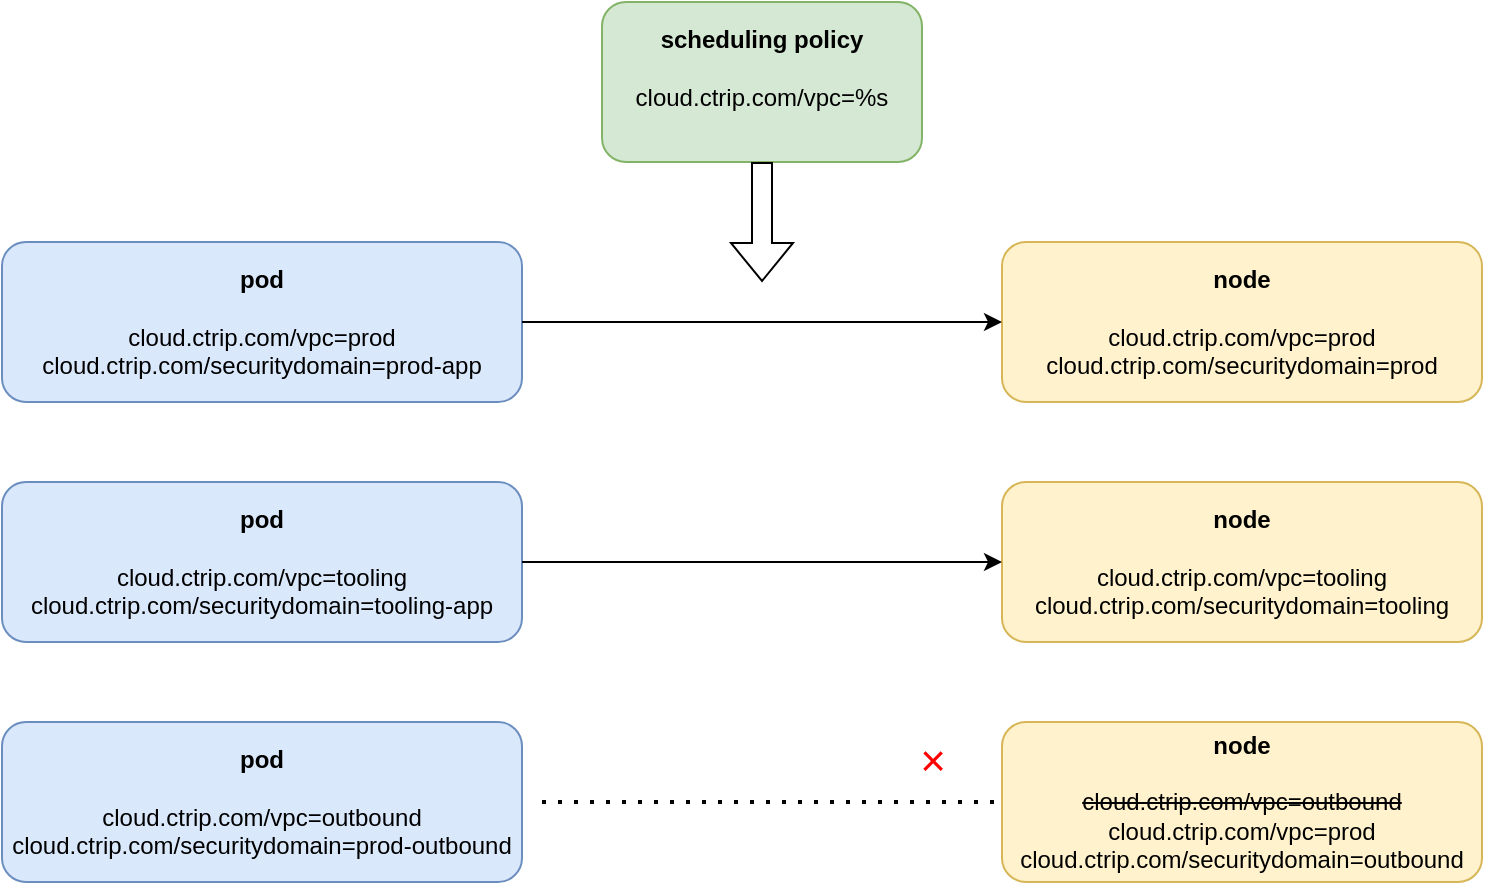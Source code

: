 <mxfile version="24.4.9" type="github" pages="2">
  <diagram name="Page-1" id="uoZR4GT27L_US-wSKYmC">
    <mxGraphModel dx="1060" dy="621" grid="1" gridSize="10" guides="1" tooltips="1" connect="1" arrows="1" fold="1" page="1" pageScale="1" pageWidth="850" pageHeight="1100" math="0" shadow="0">
      <root>
        <mxCell id="0" />
        <mxCell id="1" parent="0" />
        <mxCell id="QvjEz7vurlaQxVK8F5nL-1" value="&lt;b&gt;pod&lt;/b&gt;&lt;div&gt;&lt;br&gt;&lt;/div&gt;&lt;div&gt;cloud.ctrip.com/vpc=prod&lt;/div&gt;&lt;div&gt;cloud.ctrip.com/securitydomain=prod-app&lt;/div&gt;" style="rounded=1;whiteSpace=wrap;html=1;fillColor=#dae8fc;strokeColor=#6c8ebf;" vertex="1" parent="1">
          <mxGeometry x="60" y="240" width="260" height="80" as="geometry" />
        </mxCell>
        <mxCell id="QvjEz7vurlaQxVK8F5nL-5" value="&lt;b&gt;scheduling policy&lt;/b&gt;&lt;div&gt;&lt;br&gt;&lt;/div&gt;&lt;div&gt;cloud.ctrip.com/vpc=%s&lt;br&gt;&lt;div&gt;&lt;br&gt;&lt;/div&gt;&lt;/div&gt;" style="rounded=1;whiteSpace=wrap;html=1;fillColor=#d5e8d4;strokeColor=#82b366;" vertex="1" parent="1">
          <mxGeometry x="360" y="120" width="160" height="80" as="geometry" />
        </mxCell>
        <mxCell id="QvjEz7vurlaQxVK8F5nL-6" value="&lt;b&gt;node&lt;/b&gt;&lt;div&gt;&lt;br&gt;&lt;/div&gt;&lt;div&gt;cloud.ctrip.com/vpc=prod&lt;/div&gt;&lt;div&gt;cloud.ctrip.com/securitydomain=prod&lt;/div&gt;" style="rounded=1;whiteSpace=wrap;html=1;fillColor=#fff2cc;strokeColor=#d6b656;" vertex="1" parent="1">
          <mxGeometry x="560" y="240" width="240" height="80" as="geometry" />
        </mxCell>
        <mxCell id="QvjEz7vurlaQxVK8F5nL-7" value="&lt;b&gt;node&lt;/b&gt;&lt;div&gt;&lt;br&gt;&lt;/div&gt;&lt;div&gt;cloud.ctrip.com/vpc=tooling&lt;/div&gt;&lt;div&gt;cloud.ctrip.com/securitydomain=tooling&lt;/div&gt;" style="rounded=1;whiteSpace=wrap;html=1;fillColor=#fff2cc;strokeColor=#d6b656;" vertex="1" parent="1">
          <mxGeometry x="560" y="360" width="240" height="80" as="geometry" />
        </mxCell>
        <mxCell id="QvjEz7vurlaQxVK8F5nL-8" value="&lt;b&gt;node&lt;/b&gt;&lt;div&gt;&lt;br&gt;&lt;/div&gt;&lt;div&gt;&lt;strike&gt;cloud.ctrip.com/vpc=outbound&lt;/strike&gt;&lt;/div&gt;&lt;div&gt;cloud.ctrip.com/vpc=prod&lt;/div&gt;&lt;div&gt;cloud.ctrip.com/securitydomain=outbound&lt;/div&gt;" style="rounded=1;whiteSpace=wrap;html=1;fillColor=#fff2cc;strokeColor=#d6b656;" vertex="1" parent="1">
          <mxGeometry x="560" y="480" width="240" height="80" as="geometry" />
        </mxCell>
        <mxCell id="QvjEz7vurlaQxVK8F5nL-10" value="" style="shape=flexArrow;endArrow=classic;html=1;rounded=0;" edge="1" parent="1">
          <mxGeometry width="50" height="50" relative="1" as="geometry">
            <mxPoint x="440" y="200" as="sourcePoint" />
            <mxPoint x="440" y="260" as="targetPoint" />
          </mxGeometry>
        </mxCell>
        <mxCell id="QvjEz7vurlaQxVK8F5nL-14" value="" style="endArrow=none;dashed=1;html=1;dashPattern=1 3;strokeWidth=2;rounded=0;entryX=0;entryY=0.5;entryDx=0;entryDy=0;" edge="1" parent="1" target="QvjEz7vurlaQxVK8F5nL-8">
          <mxGeometry width="50" height="50" relative="1" as="geometry">
            <mxPoint x="330" y="520" as="sourcePoint" />
            <mxPoint x="310" y="360" as="targetPoint" />
          </mxGeometry>
        </mxCell>
        <mxCell id="QvjEz7vurlaQxVK8F5nL-15" value="×" style="edgeLabel;html=1;align=center;verticalAlign=middle;resizable=0;points=[];fontSize=22;labelBackgroundColor=none;fontColor=#FF0000;" vertex="1" connectable="0" parent="QvjEz7vurlaQxVK8F5nL-14">
          <mxGeometry x="0.014" y="-6" relative="1" as="geometry">
            <mxPoint x="78" y="-26" as="offset" />
          </mxGeometry>
        </mxCell>
        <mxCell id="7G442wRDvXJyJ15s1BrO-1" value="&lt;b&gt;pod&lt;/b&gt;&lt;div&gt;&lt;br&gt;&lt;/div&gt;&lt;div&gt;cloud.ctrip.com/vpc=tooling&lt;/div&gt;&lt;div&gt;cloud.ctrip.com/securitydomain=tooling-app&lt;/div&gt;" style="rounded=1;whiteSpace=wrap;html=1;fillColor=#dae8fc;strokeColor=#6c8ebf;" vertex="1" parent="1">
          <mxGeometry x="60" y="360" width="260" height="80" as="geometry" />
        </mxCell>
        <mxCell id="7G442wRDvXJyJ15s1BrO-2" value="&lt;b&gt;pod&lt;/b&gt;&lt;div&gt;&lt;br&gt;&lt;/div&gt;&lt;div&gt;cloud.ctrip.com/vpc=outbound&lt;/div&gt;&lt;div&gt;cloud.ctrip.com/securitydomain=prod-outbound&lt;/div&gt;" style="rounded=1;whiteSpace=wrap;html=1;fillColor=#dae8fc;strokeColor=#6c8ebf;" vertex="1" parent="1">
          <mxGeometry x="60" y="480" width="260" height="80" as="geometry" />
        </mxCell>
        <mxCell id="7G442wRDvXJyJ15s1BrO-3" value="" style="endArrow=classic;html=1;rounded=0;exitX=1;exitY=0.5;exitDx=0;exitDy=0;entryX=0;entryY=0.5;entryDx=0;entryDy=0;" edge="1" parent="1" source="QvjEz7vurlaQxVK8F5nL-1" target="QvjEz7vurlaQxVK8F5nL-6">
          <mxGeometry width="50" height="50" relative="1" as="geometry">
            <mxPoint x="380" y="360" as="sourcePoint" />
            <mxPoint x="430" y="310" as="targetPoint" />
          </mxGeometry>
        </mxCell>
        <mxCell id="7G442wRDvXJyJ15s1BrO-4" value="" style="endArrow=classic;html=1;rounded=0;exitX=1;exitY=0.5;exitDx=0;exitDy=0;entryX=0;entryY=0.5;entryDx=0;entryDy=0;" edge="1" parent="1" source="7G442wRDvXJyJ15s1BrO-1" target="QvjEz7vurlaQxVK8F5nL-7">
          <mxGeometry width="50" height="50" relative="1" as="geometry">
            <mxPoint x="380" y="360" as="sourcePoint" />
            <mxPoint x="430" y="310" as="targetPoint" />
          </mxGeometry>
        </mxCell>
      </root>
    </mxGraphModel>
  </diagram>
  <diagram id="jq-sUN2ntlFeBMdDaN6e" name="Page-2">
    <mxGraphModel dx="1434" dy="795" grid="1" gridSize="10" guides="1" tooltips="1" connect="1" arrows="1" fold="1" page="1" pageScale="1" pageWidth="850" pageHeight="1100" math="0" shadow="0">
      <root>
        <mxCell id="0" />
        <mxCell id="1" parent="0" />
        <mxCell id="mYgKbziQqoLBE21hMvxj-9" value="" style="rounded=0;whiteSpace=wrap;html=1;fillColor=none;" vertex="1" parent="1">
          <mxGeometry x="40" y="80" width="840" height="1120" as="geometry" />
        </mxCell>
        <mxCell id="mYgKbziQqoLBE21hMvxj-5" value="&lt;div&gt;&lt;b&gt;pod&lt;/b&gt;&lt;br&gt;&lt;br&gt;&lt;/div&gt;&lt;div&gt;prod-outbound&lt;/div&gt;" style="ellipse;whiteSpace=wrap;html=1;aspect=fixed;fillColor=#dae8fc;strokeColor=#6c8ebf;" vertex="1" parent="1">
          <mxGeometry x="520" y="120" width="120" height="120" as="geometry" />
        </mxCell>
        <mxCell id="mYgKbziQqoLBE21hMvxj-6" value="&lt;div&gt;&lt;b&gt;pod&lt;/b&gt;&lt;/div&gt;&lt;div&gt;&lt;br&gt;&lt;/div&gt;&lt;div&gt;prod-app&lt;/div&gt;" style="ellipse;whiteSpace=wrap;html=1;aspect=fixed;fillColor=#dae8fc;strokeColor=#6c8ebf;" vertex="1" parent="1">
          <mxGeometry x="120" y="120" width="120" height="120" as="geometry" />
        </mxCell>
        <mxCell id="mYgKbziQqoLBE21hMvxj-7" value="&lt;div&gt;&lt;b&gt;pod&lt;/b&gt;&lt;/div&gt;&lt;div&gt;&lt;br&gt;&lt;/div&gt;&lt;div&gt;tooling-app&lt;/div&gt;" style="ellipse;whiteSpace=wrap;html=1;aspect=fixed;fillColor=#dae8fc;strokeColor=#6c8ebf;" vertex="1" parent="1">
          <mxGeometry x="320" y="120" width="120" height="120" as="geometry" />
        </mxCell>
        <mxCell id="mYgKbziQqoLBE21hMvxj-10" value="&lt;b&gt;scb &amp;amp;&amp;amp; psc&lt;/b&gt;&lt;div&gt;&lt;b&gt;&lt;br&gt;&lt;/b&gt;&lt;div&gt;for prod-app pod&lt;/div&gt;&lt;/div&gt;" style="shape=note;whiteSpace=wrap;html=1;backgroundOutline=1;darkOpacity=0.05;fillColor=#f5f5f5;strokeColor=#666666;fontColor=#333333;" vertex="1" parent="1">
          <mxGeometry x="120" y="300" width="120" height="120" as="geometry" />
        </mxCell>
        <mxCell id="mYgKbziQqoLBE21hMvxj-12" value="&lt;b&gt;scb &amp;amp;&amp;amp; psc&lt;/b&gt;&lt;div&gt;&lt;b&gt;&lt;br&gt;&lt;/b&gt;&lt;div&gt;for tooling-app pod&lt;/div&gt;&lt;/div&gt;" style="shape=note;whiteSpace=wrap;html=1;backgroundOutline=1;darkOpacity=0.05;fillColor=#f9f7ed;strokeColor=#36393d;" vertex="1" parent="1">
          <mxGeometry x="320" y="300" width="120" height="120" as="geometry" />
        </mxCell>
        <mxCell id="mYgKbziQqoLBE21hMvxj-13" value="&lt;b&gt;scb &amp;amp;&amp;amp; psc&lt;/b&gt;&lt;div&gt;&lt;b&gt;&lt;br&gt;&lt;/b&gt;&lt;div&gt;for prod-outbound pod&lt;/div&gt;&lt;/div&gt;" style="shape=note;whiteSpace=wrap;html=1;backgroundOutline=1;darkOpacity=0.05;fillColor=#f9f7ed;strokeColor=#36393d;" vertex="1" parent="1">
          <mxGeometry x="520" y="300" width="120" height="120" as="geometry" />
        </mxCell>
        <mxCell id="mYgKbziQqoLBE21hMvxj-14" value="other &lt;b&gt;scb &amp;amp;&amp;amp; psc&lt;/b&gt;&lt;div&gt;&lt;div&gt;without vpc/securitydomain&amp;nbsp;&lt;/div&gt;&lt;div&gt;scheduling rules&lt;/div&gt;&lt;/div&gt;" style="shape=note;whiteSpace=wrap;html=1;backgroundOutline=1;darkOpacity=0.05;fillColor=#f9f7ed;strokeColor=#36393d;" vertex="1" parent="1">
          <mxGeometry x="720" y="300" width="120" height="120" as="geometry" />
        </mxCell>
        <mxCell id="mYgKbziQqoLBE21hMvxj-15" value="&lt;div&gt;&lt;b&gt;Node&lt;/b&gt;&lt;/div&gt;&lt;div&gt;&lt;br&gt;&lt;/div&gt;&lt;div&gt;prod &amp;amp;&amp;amp; prod-app&lt;/div&gt;&lt;div&gt;&lt;br&gt;&lt;/div&gt;" style="rounded=1;whiteSpace=wrap;html=1;fillColor=#1ba1e2;fontColor=#ffffff;strokeColor=#006EAF;" vertex="1" parent="1">
          <mxGeometry x="115" y="480" width="130" height="80" as="geometry" />
        </mxCell>
        <mxCell id="mYgKbziQqoLBE21hMvxj-16" value="&lt;div&gt;&lt;b&gt;Node&lt;/b&gt;&lt;/div&gt;&lt;div&gt;&lt;br&gt;&lt;/div&gt;&lt;div&gt;tooling &amp;amp;&amp;amp; tooling-app&lt;/div&gt;&lt;div&gt;&lt;br&gt;&lt;/div&gt;" style="rounded=1;whiteSpace=wrap;html=1;fillColor=#1ba1e2;fontColor=#ffffff;strokeColor=#006EAF;" vertex="1" parent="1">
          <mxGeometry x="320" y="480" width="120" height="80" as="geometry" />
        </mxCell>
        <mxCell id="mYgKbziQqoLBE21hMvxj-17" value="&lt;span style=&quot;color: rgb(51, 51, 51); font-family: -apple-system, Arial, Helvetica, sans-serif; font-size: 20px; text-align: start; background-color: rgb(255, 255, 255);&quot;&gt;Transition State&lt;/span&gt;" style="text;html=1;align=center;verticalAlign=middle;whiteSpace=wrap;rounded=0;" vertex="1" parent="1">
          <mxGeometry x="40" y="80" width="170" height="40" as="geometry" />
        </mxCell>
        <mxCell id="mYgKbziQqoLBE21hMvxj-18" value="&lt;div&gt;&lt;b&gt;Node&lt;/b&gt;&lt;/div&gt;&lt;div&gt;&lt;span style=&quot;background-color: initial;&quot;&gt;&lt;br&gt;&lt;/span&gt;&lt;/div&gt;&lt;div&gt;outbound &amp;amp;&amp;amp; prod-outbound&lt;/div&gt;" style="rounded=1;whiteSpace=wrap;html=1;fillColor=#1ba1e2;fontColor=#ffffff;strokeColor=#006EAF;" vertex="1" parent="1">
          <mxGeometry x="520" y="480" width="120" height="80" as="geometry" />
        </mxCell>
        <mxCell id="mYgKbziQqoLBE21hMvxj-19" value="" style="endArrow=classic;html=1;rounded=0;exitX=0.5;exitY=1;exitDx=0;exitDy=0;" edge="1" parent="1" source="mYgKbziQqoLBE21hMvxj-6" target="mYgKbziQqoLBE21hMvxj-10">
          <mxGeometry width="50" height="50" relative="1" as="geometry">
            <mxPoint x="390" y="410" as="sourcePoint" />
            <mxPoint x="440" y="360" as="targetPoint" />
          </mxGeometry>
        </mxCell>
        <mxCell id="mYgKbziQqoLBE21hMvxj-20" value="" style="endArrow=classic;html=1;rounded=0;exitX=0.5;exitY=1;exitDx=0;exitDy=0;exitPerimeter=0;" edge="1" parent="1" source="mYgKbziQqoLBE21hMvxj-10" target="mYgKbziQqoLBE21hMvxj-15">
          <mxGeometry width="50" height="50" relative="1" as="geometry">
            <mxPoint x="390" y="410" as="sourcePoint" />
            <mxPoint x="440" y="360" as="targetPoint" />
          </mxGeometry>
        </mxCell>
        <mxCell id="mYgKbziQqoLBE21hMvxj-21" value="" style="endArrow=classic;html=1;rounded=0;exitX=0.5;exitY=1;exitDx=0;exitDy=0;exitPerimeter=0;entryX=0.5;entryY=0;entryDx=0;entryDy=0;" edge="1" parent="1" source="mYgKbziQqoLBE21hMvxj-14" target="mYgKbziQqoLBE21hMvxj-15">
          <mxGeometry width="50" height="50" relative="1" as="geometry">
            <mxPoint x="390" y="410" as="sourcePoint" />
            <mxPoint x="440" y="360" as="targetPoint" />
          </mxGeometry>
        </mxCell>
        <mxCell id="mYgKbziQqoLBE21hMvxj-22" value="" style="endArrow=classic;html=1;rounded=0;exitX=0.5;exitY=1;exitDx=0;exitDy=0;exitPerimeter=0;entryX=0.5;entryY=0;entryDx=0;entryDy=0;" edge="1" parent="1" source="mYgKbziQqoLBE21hMvxj-12" target="mYgKbziQqoLBE21hMvxj-16">
          <mxGeometry width="50" height="50" relative="1" as="geometry">
            <mxPoint x="390" y="410" as="sourcePoint" />
            <mxPoint x="440" y="360" as="targetPoint" />
          </mxGeometry>
        </mxCell>
        <mxCell id="mYgKbziQqoLBE21hMvxj-23" value="" style="endArrow=classic;html=1;rounded=0;exitX=0.5;exitY=1;exitDx=0;exitDy=0;exitPerimeter=0;entryX=0.5;entryY=0;entryDx=0;entryDy=0;" edge="1" parent="1" source="mYgKbziQqoLBE21hMvxj-14" target="mYgKbziQqoLBE21hMvxj-16">
          <mxGeometry width="50" height="50" relative="1" as="geometry">
            <mxPoint x="390" y="410" as="sourcePoint" />
            <mxPoint x="440" y="360" as="targetPoint" />
          </mxGeometry>
        </mxCell>
        <mxCell id="mYgKbziQqoLBE21hMvxj-24" value="" style="endArrow=classic;html=1;rounded=0;exitX=0.5;exitY=1;exitDx=0;exitDy=0;exitPerimeter=0;entryX=0.5;entryY=0;entryDx=0;entryDy=0;" edge="1" parent="1" source="mYgKbziQqoLBE21hMvxj-13" target="mYgKbziQqoLBE21hMvxj-18">
          <mxGeometry width="50" height="50" relative="1" as="geometry">
            <mxPoint x="390" y="410" as="sourcePoint" />
            <mxPoint x="440" y="360" as="targetPoint" />
          </mxGeometry>
        </mxCell>
        <mxCell id="mYgKbziQqoLBE21hMvxj-25" value="" style="endArrow=classic;html=1;rounded=0;exitX=0.5;exitY=1;exitDx=0;exitDy=0;exitPerimeter=0;entryX=0.5;entryY=0;entryDx=0;entryDy=0;" edge="1" parent="1" source="mYgKbziQqoLBE21hMvxj-14" target="mYgKbziQqoLBE21hMvxj-18">
          <mxGeometry width="50" height="50" relative="1" as="geometry">
            <mxPoint x="350" y="440" as="sourcePoint" />
            <mxPoint x="400" y="390" as="targetPoint" />
          </mxGeometry>
        </mxCell>
        <mxCell id="mYgKbziQqoLBE21hMvxj-28" value="&lt;span style=&quot;color: rgb(51, 51, 51); font-family: -apple-system, Arial, Helvetica, sans-serif; font-size: 20px; text-align: start; background-color: rgb(255, 255, 255);&quot;&gt;Final State&lt;/span&gt;" style="text;html=1;align=center;verticalAlign=middle;whiteSpace=wrap;rounded=0;" vertex="1" parent="1">
          <mxGeometry x="40" y="640" width="130" height="40" as="geometry" />
        </mxCell>
        <mxCell id="mYgKbziQqoLBE21hMvxj-29" value="&lt;div&gt;&lt;b&gt;pod&lt;/b&gt;&lt;br&gt;&lt;br&gt;&lt;/div&gt;&lt;div&gt;prod-outbound&lt;/div&gt;" style="ellipse;whiteSpace=wrap;html=1;aspect=fixed;fillColor=#dae8fc;strokeColor=#6c8ebf;" vertex="1" parent="1">
          <mxGeometry x="520" y="720" width="120" height="120" as="geometry" />
        </mxCell>
        <mxCell id="mYgKbziQqoLBE21hMvxj-30" value="&lt;div&gt;&lt;b&gt;pod&lt;/b&gt;&lt;/div&gt;&lt;div&gt;&lt;br&gt;&lt;/div&gt;&lt;div&gt;prod-app&lt;/div&gt;" style="ellipse;whiteSpace=wrap;html=1;aspect=fixed;fillColor=#dae8fc;strokeColor=#6c8ebf;" vertex="1" parent="1">
          <mxGeometry x="120" y="720" width="120" height="120" as="geometry" />
        </mxCell>
        <mxCell id="mYgKbziQqoLBE21hMvxj-31" value="&lt;div&gt;&lt;b&gt;pod&lt;/b&gt;&lt;/div&gt;&lt;div&gt;&lt;br&gt;&lt;/div&gt;&lt;div&gt;tooling-app&lt;/div&gt;" style="ellipse;whiteSpace=wrap;html=1;aspect=fixed;fillColor=#dae8fc;strokeColor=#6c8ebf;" vertex="1" parent="1">
          <mxGeometry x="320" y="720" width="120" height="120" as="geometry" />
        </mxCell>
        <mxCell id="mYgKbziQqoLBE21hMvxj-33" value="&lt;b&gt;scb &amp;amp;&amp;amp; psc&lt;/b&gt;&lt;div&gt;&lt;b&gt;&lt;br&gt;&lt;/b&gt;&lt;div&gt;securitydomain related&lt;/div&gt;&lt;/div&gt;" style="shape=note;whiteSpace=wrap;html=1;backgroundOutline=1;darkOpacity=0.05;fillColor=#f9f7ed;strokeColor=#36393d;" vertex="1" parent="1">
          <mxGeometry x="320" y="900" width="120" height="120" as="geometry" />
        </mxCell>
        <mxCell id="mYgKbziQqoLBE21hMvxj-35" value="other &lt;b&gt;scb &amp;amp;&amp;amp; psc&lt;/b&gt;&lt;div&gt;&lt;div&gt;without vpc/securitydomain&amp;nbsp;&lt;/div&gt;&lt;div&gt;scheduling rules&lt;/div&gt;&lt;/div&gt;" style="shape=note;whiteSpace=wrap;html=1;backgroundOutline=1;darkOpacity=0.05;fillColor=#f9f7ed;strokeColor=#36393d;" vertex="1" parent="1">
          <mxGeometry x="720" y="900" width="120" height="120" as="geometry" />
        </mxCell>
        <mxCell id="mYgKbziQqoLBE21hMvxj-36" value="&lt;div&gt;&lt;b&gt;Node&lt;/b&gt;&lt;/div&gt;&lt;div&gt;&lt;br&gt;&lt;/div&gt;&lt;div&gt;prod-app&lt;/div&gt;&lt;div&gt;&lt;br&gt;&lt;/div&gt;" style="rounded=1;whiteSpace=wrap;html=1;fillColor=#1ba1e2;fontColor=#ffffff;strokeColor=#006EAF;" vertex="1" parent="1">
          <mxGeometry x="115" y="1080" width="130" height="80" as="geometry" />
        </mxCell>
        <mxCell id="mYgKbziQqoLBE21hMvxj-37" value="&lt;div&gt;&lt;b&gt;Node&lt;/b&gt;&lt;/div&gt;&lt;div&gt;&lt;br&gt;&lt;/div&gt;&lt;div&gt;tooling-app&lt;/div&gt;&lt;div&gt;&lt;br&gt;&lt;/div&gt;" style="rounded=1;whiteSpace=wrap;html=1;fillColor=#1ba1e2;fontColor=#ffffff;strokeColor=#006EAF;" vertex="1" parent="1">
          <mxGeometry x="320" y="1080" width="120" height="80" as="geometry" />
        </mxCell>
        <mxCell id="mYgKbziQqoLBE21hMvxj-38" value="&lt;div&gt;&lt;b&gt;Node&lt;/b&gt;&lt;/div&gt;&lt;div&gt;&lt;span style=&quot;background-color: initial;&quot;&gt;&lt;br&gt;&lt;/span&gt;&lt;/div&gt;&lt;div&gt;prod-outbound&lt;/div&gt;" style="rounded=1;whiteSpace=wrap;html=1;fillColor=#1ba1e2;fontColor=#ffffff;strokeColor=#006EAF;" vertex="1" parent="1">
          <mxGeometry x="520" y="1080" width="120" height="80" as="geometry" />
        </mxCell>
        <mxCell id="mYgKbziQqoLBE21hMvxj-39" value="" style="endArrow=classic;html=1;rounded=0;exitX=0.5;exitY=1;exitDx=0;exitDy=0;" edge="1" parent="1" source="mYgKbziQqoLBE21hMvxj-7" target="mYgKbziQqoLBE21hMvxj-12">
          <mxGeometry width="50" height="50" relative="1" as="geometry">
            <mxPoint x="460" y="460" as="sourcePoint" />
            <mxPoint x="510" y="410" as="targetPoint" />
          </mxGeometry>
        </mxCell>
        <mxCell id="mYgKbziQqoLBE21hMvxj-40" value="" style="endArrow=classic;html=1;rounded=0;exitX=0.5;exitY=1;exitDx=0;exitDy=0;entryX=0.5;entryY=0;entryDx=0;entryDy=0;entryPerimeter=0;" edge="1" parent="1" source="mYgKbziQqoLBE21hMvxj-5" target="mYgKbziQqoLBE21hMvxj-13">
          <mxGeometry width="50" height="50" relative="1" as="geometry">
            <mxPoint x="460" y="460" as="sourcePoint" />
            <mxPoint x="510" y="410" as="targetPoint" />
          </mxGeometry>
        </mxCell>
        <mxCell id="mYgKbziQqoLBE21hMvxj-41" value="" style="endArrow=none;html=1;rounded=0;exitX=0;exitY=0;exitDx=0;exitDy=0;entryX=1;entryY=0.5;entryDx=0;entryDy=0;strokeWidth=2;" edge="1" parent="1" source="mYgKbziQqoLBE21hMvxj-28" target="mYgKbziQqoLBE21hMvxj-9">
          <mxGeometry width="50" height="50" relative="1" as="geometry">
            <mxPoint x="460" y="830" as="sourcePoint" />
            <mxPoint x="510" y="780" as="targetPoint" />
          </mxGeometry>
        </mxCell>
        <mxCell id="mYgKbziQqoLBE21hMvxj-42" value="" style="endArrow=classic;html=1;rounded=0;exitX=0.5;exitY=1;exitDx=0;exitDy=0;entryX=0.5;entryY=0;entryDx=0;entryDy=0;entryPerimeter=0;" edge="1" parent="1" source="mYgKbziQqoLBE21hMvxj-30" target="mYgKbziQqoLBE21hMvxj-33">
          <mxGeometry width="50" height="50" relative="1" as="geometry">
            <mxPoint x="460" y="800" as="sourcePoint" />
            <mxPoint x="510" y="750" as="targetPoint" />
          </mxGeometry>
        </mxCell>
        <mxCell id="mYgKbziQqoLBE21hMvxj-43" value="" style="endArrow=classic;html=1;rounded=0;exitX=0.5;exitY=1;exitDx=0;exitDy=0;entryX=0.5;entryY=0;entryDx=0;entryDy=0;entryPerimeter=0;" edge="1" parent="1" source="mYgKbziQqoLBE21hMvxj-31" target="mYgKbziQqoLBE21hMvxj-33">
          <mxGeometry width="50" height="50" relative="1" as="geometry">
            <mxPoint x="460" y="800" as="sourcePoint" />
            <mxPoint x="510" y="750" as="targetPoint" />
          </mxGeometry>
        </mxCell>
        <mxCell id="mYgKbziQqoLBE21hMvxj-44" value="" style="endArrow=classic;html=1;rounded=0;exitX=0.5;exitY=1;exitDx=0;exitDy=0;entryX=0.5;entryY=0;entryDx=0;entryDy=0;entryPerimeter=0;" edge="1" parent="1" source="mYgKbziQqoLBE21hMvxj-29" target="mYgKbziQqoLBE21hMvxj-33">
          <mxGeometry width="50" height="50" relative="1" as="geometry">
            <mxPoint x="460" y="800" as="sourcePoint" />
            <mxPoint x="510" y="750" as="targetPoint" />
          </mxGeometry>
        </mxCell>
        <mxCell id="mYgKbziQqoLBE21hMvxj-46" value="" style="endArrow=classic;html=1;rounded=0;exitX=0.5;exitY=1;exitDx=0;exitDy=0;entryX=0.5;entryY=0;entryDx=0;entryDy=0;exitPerimeter=0;" edge="1" parent="1" source="mYgKbziQqoLBE21hMvxj-33" target="mYgKbziQqoLBE21hMvxj-36">
          <mxGeometry width="50" height="50" relative="1" as="geometry">
            <mxPoint x="190" y="850" as="sourcePoint" />
            <mxPoint x="390" y="910" as="targetPoint" />
          </mxGeometry>
        </mxCell>
        <mxCell id="mYgKbziQqoLBE21hMvxj-47" value="" style="endArrow=classic;html=1;rounded=0;exitX=0.5;exitY=1;exitDx=0;exitDy=0;exitPerimeter=0;" edge="1" parent="1" source="mYgKbziQqoLBE21hMvxj-33" target="mYgKbziQqoLBE21hMvxj-37">
          <mxGeometry width="50" height="50" relative="1" as="geometry">
            <mxPoint x="200" y="860" as="sourcePoint" />
            <mxPoint x="400" y="920" as="targetPoint" />
          </mxGeometry>
        </mxCell>
        <mxCell id="mYgKbziQqoLBE21hMvxj-48" value="" style="endArrow=classic;html=1;rounded=0;entryX=0.5;entryY=0;entryDx=0;entryDy=0;" edge="1" parent="1" target="mYgKbziQqoLBE21hMvxj-38">
          <mxGeometry width="50" height="50" relative="1" as="geometry">
            <mxPoint x="380" y="1020" as="sourcePoint" />
            <mxPoint x="390" y="910" as="targetPoint" />
          </mxGeometry>
        </mxCell>
        <mxCell id="mYgKbziQqoLBE21hMvxj-49" value="" style="endArrow=classic;html=1;rounded=0;exitX=0.5;exitY=1;exitDx=0;exitDy=0;exitPerimeter=0;entryX=0.562;entryY=-0.025;entryDx=0;entryDy=0;entryPerimeter=0;" edge="1" parent="1" source="mYgKbziQqoLBE21hMvxj-35" target="mYgKbziQqoLBE21hMvxj-36">
          <mxGeometry width="50" height="50" relative="1" as="geometry">
            <mxPoint x="460" y="800" as="sourcePoint" />
            <mxPoint x="510" y="750" as="targetPoint" />
          </mxGeometry>
        </mxCell>
        <mxCell id="mYgKbziQqoLBE21hMvxj-50" value="" style="endArrow=classic;html=1;rounded=0;exitX=0.5;exitY=1;exitDx=0;exitDy=0;exitPerimeter=0;entryX=0.5;entryY=0;entryDx=0;entryDy=0;" edge="1" parent="1" source="mYgKbziQqoLBE21hMvxj-35" target="mYgKbziQqoLBE21hMvxj-37">
          <mxGeometry width="50" height="50" relative="1" as="geometry">
            <mxPoint x="460" y="800" as="sourcePoint" />
            <mxPoint x="510" y="750" as="targetPoint" />
          </mxGeometry>
        </mxCell>
        <mxCell id="mYgKbziQqoLBE21hMvxj-51" value="" style="endArrow=classic;html=1;rounded=0;exitX=0.5;exitY=1;exitDx=0;exitDy=0;exitPerimeter=0;entryX=0.5;entryY=0;entryDx=0;entryDy=0;" edge="1" parent="1" source="mYgKbziQqoLBE21hMvxj-35" target="mYgKbziQqoLBE21hMvxj-38">
          <mxGeometry width="50" height="50" relative="1" as="geometry">
            <mxPoint x="460" y="1050" as="sourcePoint" />
            <mxPoint x="510" y="1000" as="targetPoint" />
          </mxGeometry>
        </mxCell>
      </root>
    </mxGraphModel>
  </diagram>
</mxfile>
